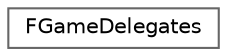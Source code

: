 digraph "Graphical Class Hierarchy"
{
 // INTERACTIVE_SVG=YES
 // LATEX_PDF_SIZE
  bgcolor="transparent";
  edge [fontname=Helvetica,fontsize=10,labelfontname=Helvetica,labelfontsize=10];
  node [fontname=Helvetica,fontsize=10,shape=box,height=0.2,width=0.4];
  rankdir="LR";
  Node0 [id="Node000000",label="FGameDelegates",height=0.2,width=0.4,color="grey40", fillcolor="white", style="filled",URL="$db/d2c/classFGameDelegates.html",tooltip="Class to set and get game callbacks."];
}
